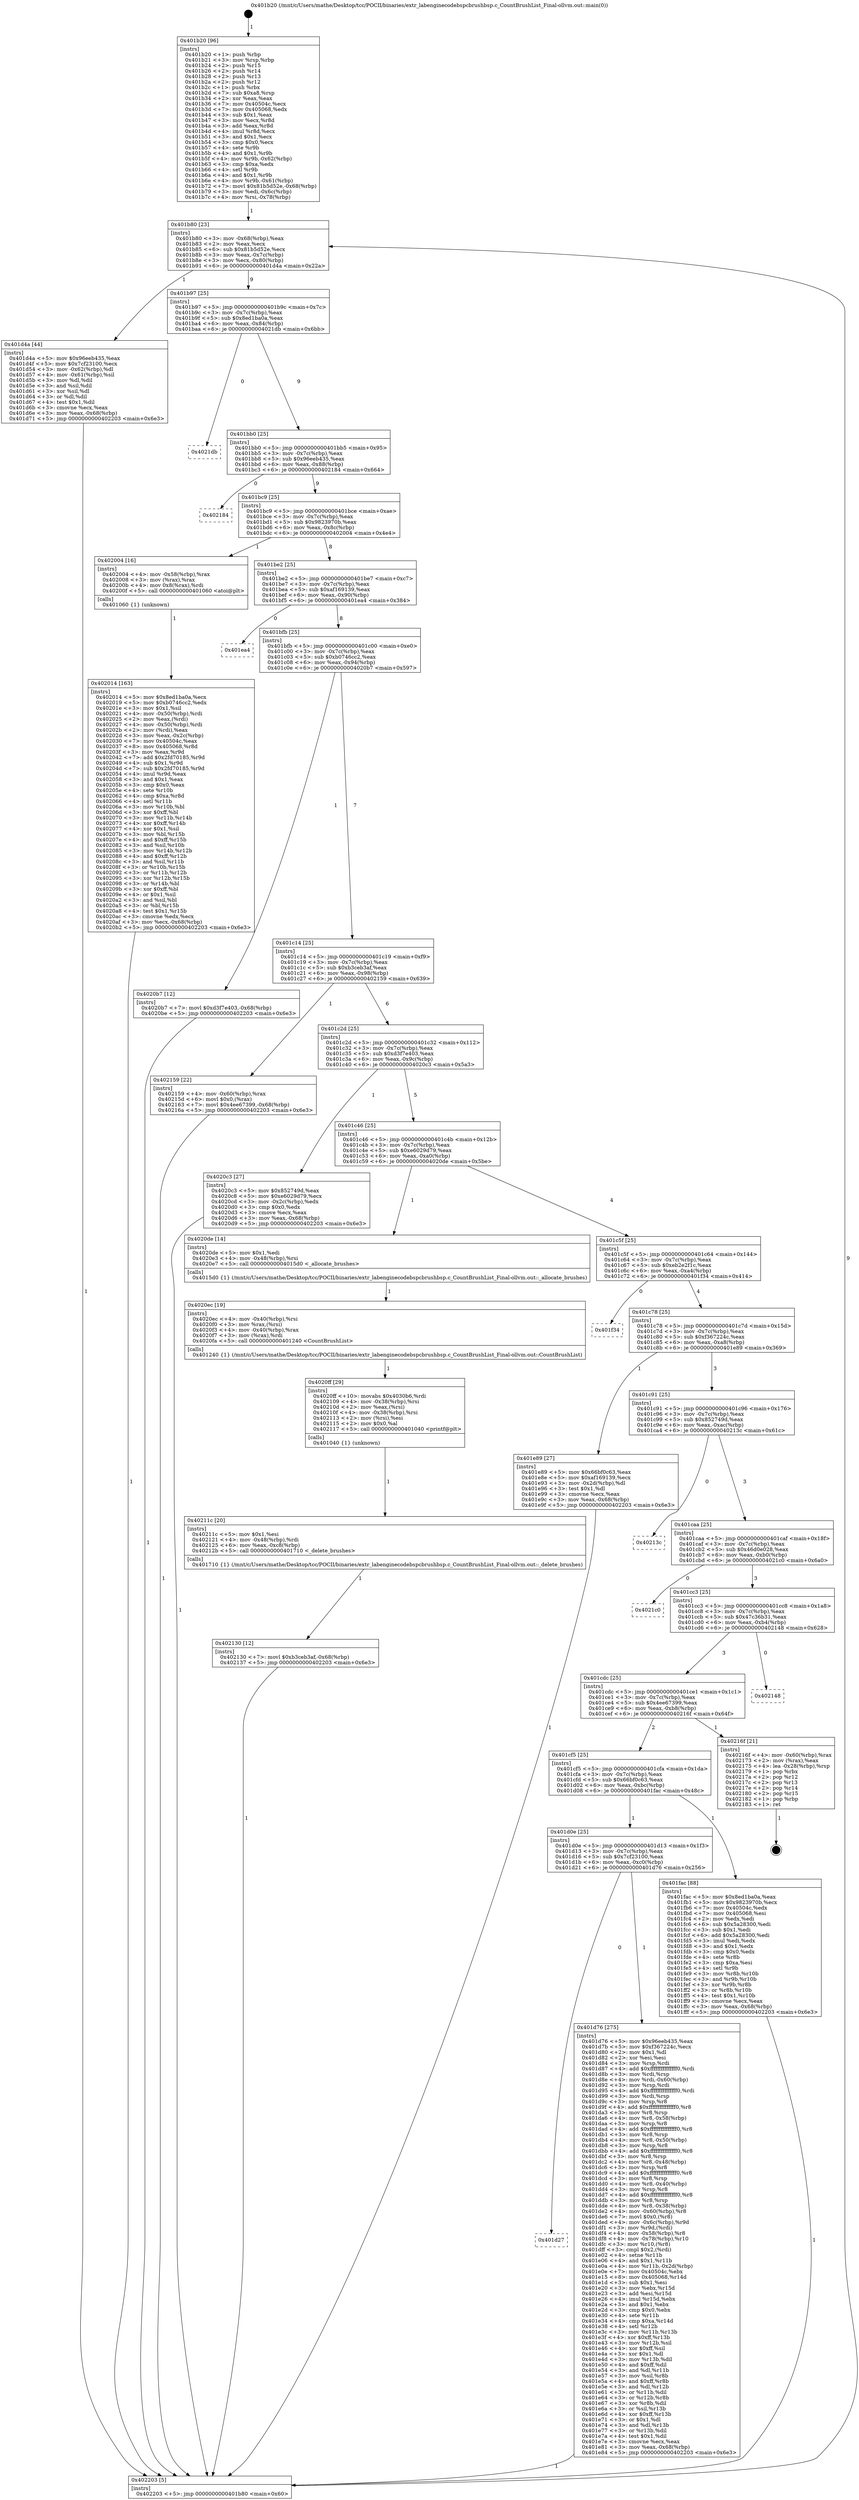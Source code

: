 digraph "0x401b20" {
  label = "0x401b20 (/mnt/c/Users/mathe/Desktop/tcc/POCII/binaries/extr_labenginecodebspcbrushbsp.c_CountBrushList_Final-ollvm.out::main(0))"
  labelloc = "t"
  node[shape=record]

  Entry [label="",width=0.3,height=0.3,shape=circle,fillcolor=black,style=filled]
  "0x401b80" [label="{
     0x401b80 [23]\l
     | [instrs]\l
     &nbsp;&nbsp;0x401b80 \<+3\>: mov -0x68(%rbp),%eax\l
     &nbsp;&nbsp;0x401b83 \<+2\>: mov %eax,%ecx\l
     &nbsp;&nbsp;0x401b85 \<+6\>: sub $0x81b5d52e,%ecx\l
     &nbsp;&nbsp;0x401b8b \<+3\>: mov %eax,-0x7c(%rbp)\l
     &nbsp;&nbsp;0x401b8e \<+3\>: mov %ecx,-0x80(%rbp)\l
     &nbsp;&nbsp;0x401b91 \<+6\>: je 0000000000401d4a \<main+0x22a\>\l
  }"]
  "0x401d4a" [label="{
     0x401d4a [44]\l
     | [instrs]\l
     &nbsp;&nbsp;0x401d4a \<+5\>: mov $0x96eeb435,%eax\l
     &nbsp;&nbsp;0x401d4f \<+5\>: mov $0x7cf23100,%ecx\l
     &nbsp;&nbsp;0x401d54 \<+3\>: mov -0x62(%rbp),%dl\l
     &nbsp;&nbsp;0x401d57 \<+4\>: mov -0x61(%rbp),%sil\l
     &nbsp;&nbsp;0x401d5b \<+3\>: mov %dl,%dil\l
     &nbsp;&nbsp;0x401d5e \<+3\>: and %sil,%dil\l
     &nbsp;&nbsp;0x401d61 \<+3\>: xor %sil,%dl\l
     &nbsp;&nbsp;0x401d64 \<+3\>: or %dl,%dil\l
     &nbsp;&nbsp;0x401d67 \<+4\>: test $0x1,%dil\l
     &nbsp;&nbsp;0x401d6b \<+3\>: cmovne %ecx,%eax\l
     &nbsp;&nbsp;0x401d6e \<+3\>: mov %eax,-0x68(%rbp)\l
     &nbsp;&nbsp;0x401d71 \<+5\>: jmp 0000000000402203 \<main+0x6e3\>\l
  }"]
  "0x401b97" [label="{
     0x401b97 [25]\l
     | [instrs]\l
     &nbsp;&nbsp;0x401b97 \<+5\>: jmp 0000000000401b9c \<main+0x7c\>\l
     &nbsp;&nbsp;0x401b9c \<+3\>: mov -0x7c(%rbp),%eax\l
     &nbsp;&nbsp;0x401b9f \<+5\>: sub $0x8ed1ba0a,%eax\l
     &nbsp;&nbsp;0x401ba4 \<+6\>: mov %eax,-0x84(%rbp)\l
     &nbsp;&nbsp;0x401baa \<+6\>: je 00000000004021db \<main+0x6bb\>\l
  }"]
  "0x402203" [label="{
     0x402203 [5]\l
     | [instrs]\l
     &nbsp;&nbsp;0x402203 \<+5\>: jmp 0000000000401b80 \<main+0x60\>\l
  }"]
  "0x401b20" [label="{
     0x401b20 [96]\l
     | [instrs]\l
     &nbsp;&nbsp;0x401b20 \<+1\>: push %rbp\l
     &nbsp;&nbsp;0x401b21 \<+3\>: mov %rsp,%rbp\l
     &nbsp;&nbsp;0x401b24 \<+2\>: push %r15\l
     &nbsp;&nbsp;0x401b26 \<+2\>: push %r14\l
     &nbsp;&nbsp;0x401b28 \<+2\>: push %r13\l
     &nbsp;&nbsp;0x401b2a \<+2\>: push %r12\l
     &nbsp;&nbsp;0x401b2c \<+1\>: push %rbx\l
     &nbsp;&nbsp;0x401b2d \<+7\>: sub $0xa8,%rsp\l
     &nbsp;&nbsp;0x401b34 \<+2\>: xor %eax,%eax\l
     &nbsp;&nbsp;0x401b36 \<+7\>: mov 0x40504c,%ecx\l
     &nbsp;&nbsp;0x401b3d \<+7\>: mov 0x405068,%edx\l
     &nbsp;&nbsp;0x401b44 \<+3\>: sub $0x1,%eax\l
     &nbsp;&nbsp;0x401b47 \<+3\>: mov %ecx,%r8d\l
     &nbsp;&nbsp;0x401b4a \<+3\>: add %eax,%r8d\l
     &nbsp;&nbsp;0x401b4d \<+4\>: imul %r8d,%ecx\l
     &nbsp;&nbsp;0x401b51 \<+3\>: and $0x1,%ecx\l
     &nbsp;&nbsp;0x401b54 \<+3\>: cmp $0x0,%ecx\l
     &nbsp;&nbsp;0x401b57 \<+4\>: sete %r9b\l
     &nbsp;&nbsp;0x401b5b \<+4\>: and $0x1,%r9b\l
     &nbsp;&nbsp;0x401b5f \<+4\>: mov %r9b,-0x62(%rbp)\l
     &nbsp;&nbsp;0x401b63 \<+3\>: cmp $0xa,%edx\l
     &nbsp;&nbsp;0x401b66 \<+4\>: setl %r9b\l
     &nbsp;&nbsp;0x401b6a \<+4\>: and $0x1,%r9b\l
     &nbsp;&nbsp;0x401b6e \<+4\>: mov %r9b,-0x61(%rbp)\l
     &nbsp;&nbsp;0x401b72 \<+7\>: movl $0x81b5d52e,-0x68(%rbp)\l
     &nbsp;&nbsp;0x401b79 \<+3\>: mov %edi,-0x6c(%rbp)\l
     &nbsp;&nbsp;0x401b7c \<+4\>: mov %rsi,-0x78(%rbp)\l
  }"]
  Exit [label="",width=0.3,height=0.3,shape=circle,fillcolor=black,style=filled,peripheries=2]
  "0x4021db" [label="{
     0x4021db\l
  }", style=dashed]
  "0x401bb0" [label="{
     0x401bb0 [25]\l
     | [instrs]\l
     &nbsp;&nbsp;0x401bb0 \<+5\>: jmp 0000000000401bb5 \<main+0x95\>\l
     &nbsp;&nbsp;0x401bb5 \<+3\>: mov -0x7c(%rbp),%eax\l
     &nbsp;&nbsp;0x401bb8 \<+5\>: sub $0x96eeb435,%eax\l
     &nbsp;&nbsp;0x401bbd \<+6\>: mov %eax,-0x88(%rbp)\l
     &nbsp;&nbsp;0x401bc3 \<+6\>: je 0000000000402184 \<main+0x664\>\l
  }"]
  "0x402130" [label="{
     0x402130 [12]\l
     | [instrs]\l
     &nbsp;&nbsp;0x402130 \<+7\>: movl $0xb3ceb3af,-0x68(%rbp)\l
     &nbsp;&nbsp;0x402137 \<+5\>: jmp 0000000000402203 \<main+0x6e3\>\l
  }"]
  "0x402184" [label="{
     0x402184\l
  }", style=dashed]
  "0x401bc9" [label="{
     0x401bc9 [25]\l
     | [instrs]\l
     &nbsp;&nbsp;0x401bc9 \<+5\>: jmp 0000000000401bce \<main+0xae\>\l
     &nbsp;&nbsp;0x401bce \<+3\>: mov -0x7c(%rbp),%eax\l
     &nbsp;&nbsp;0x401bd1 \<+5\>: sub $0x9823970b,%eax\l
     &nbsp;&nbsp;0x401bd6 \<+6\>: mov %eax,-0x8c(%rbp)\l
     &nbsp;&nbsp;0x401bdc \<+6\>: je 0000000000402004 \<main+0x4e4\>\l
  }"]
  "0x40211c" [label="{
     0x40211c [20]\l
     | [instrs]\l
     &nbsp;&nbsp;0x40211c \<+5\>: mov $0x1,%esi\l
     &nbsp;&nbsp;0x402121 \<+4\>: mov -0x48(%rbp),%rdi\l
     &nbsp;&nbsp;0x402125 \<+6\>: mov %eax,-0xc8(%rbp)\l
     &nbsp;&nbsp;0x40212b \<+5\>: call 0000000000401710 \<_delete_brushes\>\l
     | [calls]\l
     &nbsp;&nbsp;0x401710 \{1\} (/mnt/c/Users/mathe/Desktop/tcc/POCII/binaries/extr_labenginecodebspcbrushbsp.c_CountBrushList_Final-ollvm.out::_delete_brushes)\l
  }"]
  "0x402004" [label="{
     0x402004 [16]\l
     | [instrs]\l
     &nbsp;&nbsp;0x402004 \<+4\>: mov -0x58(%rbp),%rax\l
     &nbsp;&nbsp;0x402008 \<+3\>: mov (%rax),%rax\l
     &nbsp;&nbsp;0x40200b \<+4\>: mov 0x8(%rax),%rdi\l
     &nbsp;&nbsp;0x40200f \<+5\>: call 0000000000401060 \<atoi@plt\>\l
     | [calls]\l
     &nbsp;&nbsp;0x401060 \{1\} (unknown)\l
  }"]
  "0x401be2" [label="{
     0x401be2 [25]\l
     | [instrs]\l
     &nbsp;&nbsp;0x401be2 \<+5\>: jmp 0000000000401be7 \<main+0xc7\>\l
     &nbsp;&nbsp;0x401be7 \<+3\>: mov -0x7c(%rbp),%eax\l
     &nbsp;&nbsp;0x401bea \<+5\>: sub $0xaf169139,%eax\l
     &nbsp;&nbsp;0x401bef \<+6\>: mov %eax,-0x90(%rbp)\l
     &nbsp;&nbsp;0x401bf5 \<+6\>: je 0000000000401ea4 \<main+0x384\>\l
  }"]
  "0x4020ff" [label="{
     0x4020ff [29]\l
     | [instrs]\l
     &nbsp;&nbsp;0x4020ff \<+10\>: movabs $0x4030b6,%rdi\l
     &nbsp;&nbsp;0x402109 \<+4\>: mov -0x38(%rbp),%rsi\l
     &nbsp;&nbsp;0x40210d \<+2\>: mov %eax,(%rsi)\l
     &nbsp;&nbsp;0x40210f \<+4\>: mov -0x38(%rbp),%rsi\l
     &nbsp;&nbsp;0x402113 \<+2\>: mov (%rsi),%esi\l
     &nbsp;&nbsp;0x402115 \<+2\>: mov $0x0,%al\l
     &nbsp;&nbsp;0x402117 \<+5\>: call 0000000000401040 \<printf@plt\>\l
     | [calls]\l
     &nbsp;&nbsp;0x401040 \{1\} (unknown)\l
  }"]
  "0x401ea4" [label="{
     0x401ea4\l
  }", style=dashed]
  "0x401bfb" [label="{
     0x401bfb [25]\l
     | [instrs]\l
     &nbsp;&nbsp;0x401bfb \<+5\>: jmp 0000000000401c00 \<main+0xe0\>\l
     &nbsp;&nbsp;0x401c00 \<+3\>: mov -0x7c(%rbp),%eax\l
     &nbsp;&nbsp;0x401c03 \<+5\>: sub $0xb0746cc2,%eax\l
     &nbsp;&nbsp;0x401c08 \<+6\>: mov %eax,-0x94(%rbp)\l
     &nbsp;&nbsp;0x401c0e \<+6\>: je 00000000004020b7 \<main+0x597\>\l
  }"]
  "0x4020ec" [label="{
     0x4020ec [19]\l
     | [instrs]\l
     &nbsp;&nbsp;0x4020ec \<+4\>: mov -0x40(%rbp),%rsi\l
     &nbsp;&nbsp;0x4020f0 \<+3\>: mov %rax,(%rsi)\l
     &nbsp;&nbsp;0x4020f3 \<+4\>: mov -0x40(%rbp),%rax\l
     &nbsp;&nbsp;0x4020f7 \<+3\>: mov (%rax),%rdi\l
     &nbsp;&nbsp;0x4020fa \<+5\>: call 0000000000401240 \<CountBrushList\>\l
     | [calls]\l
     &nbsp;&nbsp;0x401240 \{1\} (/mnt/c/Users/mathe/Desktop/tcc/POCII/binaries/extr_labenginecodebspcbrushbsp.c_CountBrushList_Final-ollvm.out::CountBrushList)\l
  }"]
  "0x4020b7" [label="{
     0x4020b7 [12]\l
     | [instrs]\l
     &nbsp;&nbsp;0x4020b7 \<+7\>: movl $0xd3f7e403,-0x68(%rbp)\l
     &nbsp;&nbsp;0x4020be \<+5\>: jmp 0000000000402203 \<main+0x6e3\>\l
  }"]
  "0x401c14" [label="{
     0x401c14 [25]\l
     | [instrs]\l
     &nbsp;&nbsp;0x401c14 \<+5\>: jmp 0000000000401c19 \<main+0xf9\>\l
     &nbsp;&nbsp;0x401c19 \<+3\>: mov -0x7c(%rbp),%eax\l
     &nbsp;&nbsp;0x401c1c \<+5\>: sub $0xb3ceb3af,%eax\l
     &nbsp;&nbsp;0x401c21 \<+6\>: mov %eax,-0x98(%rbp)\l
     &nbsp;&nbsp;0x401c27 \<+6\>: je 0000000000402159 \<main+0x639\>\l
  }"]
  "0x402014" [label="{
     0x402014 [163]\l
     | [instrs]\l
     &nbsp;&nbsp;0x402014 \<+5\>: mov $0x8ed1ba0a,%ecx\l
     &nbsp;&nbsp;0x402019 \<+5\>: mov $0xb0746cc2,%edx\l
     &nbsp;&nbsp;0x40201e \<+3\>: mov $0x1,%sil\l
     &nbsp;&nbsp;0x402021 \<+4\>: mov -0x50(%rbp),%rdi\l
     &nbsp;&nbsp;0x402025 \<+2\>: mov %eax,(%rdi)\l
     &nbsp;&nbsp;0x402027 \<+4\>: mov -0x50(%rbp),%rdi\l
     &nbsp;&nbsp;0x40202b \<+2\>: mov (%rdi),%eax\l
     &nbsp;&nbsp;0x40202d \<+3\>: mov %eax,-0x2c(%rbp)\l
     &nbsp;&nbsp;0x402030 \<+7\>: mov 0x40504c,%eax\l
     &nbsp;&nbsp;0x402037 \<+8\>: mov 0x405068,%r8d\l
     &nbsp;&nbsp;0x40203f \<+3\>: mov %eax,%r9d\l
     &nbsp;&nbsp;0x402042 \<+7\>: add $0x2fd70185,%r9d\l
     &nbsp;&nbsp;0x402049 \<+4\>: sub $0x1,%r9d\l
     &nbsp;&nbsp;0x40204d \<+7\>: sub $0x2fd70185,%r9d\l
     &nbsp;&nbsp;0x402054 \<+4\>: imul %r9d,%eax\l
     &nbsp;&nbsp;0x402058 \<+3\>: and $0x1,%eax\l
     &nbsp;&nbsp;0x40205b \<+3\>: cmp $0x0,%eax\l
     &nbsp;&nbsp;0x40205e \<+4\>: sete %r10b\l
     &nbsp;&nbsp;0x402062 \<+4\>: cmp $0xa,%r8d\l
     &nbsp;&nbsp;0x402066 \<+4\>: setl %r11b\l
     &nbsp;&nbsp;0x40206a \<+3\>: mov %r10b,%bl\l
     &nbsp;&nbsp;0x40206d \<+3\>: xor $0xff,%bl\l
     &nbsp;&nbsp;0x402070 \<+3\>: mov %r11b,%r14b\l
     &nbsp;&nbsp;0x402073 \<+4\>: xor $0xff,%r14b\l
     &nbsp;&nbsp;0x402077 \<+4\>: xor $0x1,%sil\l
     &nbsp;&nbsp;0x40207b \<+3\>: mov %bl,%r15b\l
     &nbsp;&nbsp;0x40207e \<+4\>: and $0xff,%r15b\l
     &nbsp;&nbsp;0x402082 \<+3\>: and %sil,%r10b\l
     &nbsp;&nbsp;0x402085 \<+3\>: mov %r14b,%r12b\l
     &nbsp;&nbsp;0x402088 \<+4\>: and $0xff,%r12b\l
     &nbsp;&nbsp;0x40208c \<+3\>: and %sil,%r11b\l
     &nbsp;&nbsp;0x40208f \<+3\>: or %r10b,%r15b\l
     &nbsp;&nbsp;0x402092 \<+3\>: or %r11b,%r12b\l
     &nbsp;&nbsp;0x402095 \<+3\>: xor %r12b,%r15b\l
     &nbsp;&nbsp;0x402098 \<+3\>: or %r14b,%bl\l
     &nbsp;&nbsp;0x40209b \<+3\>: xor $0xff,%bl\l
     &nbsp;&nbsp;0x40209e \<+4\>: or $0x1,%sil\l
     &nbsp;&nbsp;0x4020a2 \<+3\>: and %sil,%bl\l
     &nbsp;&nbsp;0x4020a5 \<+3\>: or %bl,%r15b\l
     &nbsp;&nbsp;0x4020a8 \<+4\>: test $0x1,%r15b\l
     &nbsp;&nbsp;0x4020ac \<+3\>: cmovne %edx,%ecx\l
     &nbsp;&nbsp;0x4020af \<+3\>: mov %ecx,-0x68(%rbp)\l
     &nbsp;&nbsp;0x4020b2 \<+5\>: jmp 0000000000402203 \<main+0x6e3\>\l
  }"]
  "0x402159" [label="{
     0x402159 [22]\l
     | [instrs]\l
     &nbsp;&nbsp;0x402159 \<+4\>: mov -0x60(%rbp),%rax\l
     &nbsp;&nbsp;0x40215d \<+6\>: movl $0x0,(%rax)\l
     &nbsp;&nbsp;0x402163 \<+7\>: movl $0x4ee67399,-0x68(%rbp)\l
     &nbsp;&nbsp;0x40216a \<+5\>: jmp 0000000000402203 \<main+0x6e3\>\l
  }"]
  "0x401c2d" [label="{
     0x401c2d [25]\l
     | [instrs]\l
     &nbsp;&nbsp;0x401c2d \<+5\>: jmp 0000000000401c32 \<main+0x112\>\l
     &nbsp;&nbsp;0x401c32 \<+3\>: mov -0x7c(%rbp),%eax\l
     &nbsp;&nbsp;0x401c35 \<+5\>: sub $0xd3f7e403,%eax\l
     &nbsp;&nbsp;0x401c3a \<+6\>: mov %eax,-0x9c(%rbp)\l
     &nbsp;&nbsp;0x401c40 \<+6\>: je 00000000004020c3 \<main+0x5a3\>\l
  }"]
  "0x401d27" [label="{
     0x401d27\l
  }", style=dashed]
  "0x4020c3" [label="{
     0x4020c3 [27]\l
     | [instrs]\l
     &nbsp;&nbsp;0x4020c3 \<+5\>: mov $0x852749d,%eax\l
     &nbsp;&nbsp;0x4020c8 \<+5\>: mov $0xe6029d79,%ecx\l
     &nbsp;&nbsp;0x4020cd \<+3\>: mov -0x2c(%rbp),%edx\l
     &nbsp;&nbsp;0x4020d0 \<+3\>: cmp $0x0,%edx\l
     &nbsp;&nbsp;0x4020d3 \<+3\>: cmove %ecx,%eax\l
     &nbsp;&nbsp;0x4020d6 \<+3\>: mov %eax,-0x68(%rbp)\l
     &nbsp;&nbsp;0x4020d9 \<+5\>: jmp 0000000000402203 \<main+0x6e3\>\l
  }"]
  "0x401c46" [label="{
     0x401c46 [25]\l
     | [instrs]\l
     &nbsp;&nbsp;0x401c46 \<+5\>: jmp 0000000000401c4b \<main+0x12b\>\l
     &nbsp;&nbsp;0x401c4b \<+3\>: mov -0x7c(%rbp),%eax\l
     &nbsp;&nbsp;0x401c4e \<+5\>: sub $0xe6029d79,%eax\l
     &nbsp;&nbsp;0x401c53 \<+6\>: mov %eax,-0xa0(%rbp)\l
     &nbsp;&nbsp;0x401c59 \<+6\>: je 00000000004020de \<main+0x5be\>\l
  }"]
  "0x401d76" [label="{
     0x401d76 [275]\l
     | [instrs]\l
     &nbsp;&nbsp;0x401d76 \<+5\>: mov $0x96eeb435,%eax\l
     &nbsp;&nbsp;0x401d7b \<+5\>: mov $0xf367224c,%ecx\l
     &nbsp;&nbsp;0x401d80 \<+2\>: mov $0x1,%dl\l
     &nbsp;&nbsp;0x401d82 \<+2\>: xor %esi,%esi\l
     &nbsp;&nbsp;0x401d84 \<+3\>: mov %rsp,%rdi\l
     &nbsp;&nbsp;0x401d87 \<+4\>: add $0xfffffffffffffff0,%rdi\l
     &nbsp;&nbsp;0x401d8b \<+3\>: mov %rdi,%rsp\l
     &nbsp;&nbsp;0x401d8e \<+4\>: mov %rdi,-0x60(%rbp)\l
     &nbsp;&nbsp;0x401d92 \<+3\>: mov %rsp,%rdi\l
     &nbsp;&nbsp;0x401d95 \<+4\>: add $0xfffffffffffffff0,%rdi\l
     &nbsp;&nbsp;0x401d99 \<+3\>: mov %rdi,%rsp\l
     &nbsp;&nbsp;0x401d9c \<+3\>: mov %rsp,%r8\l
     &nbsp;&nbsp;0x401d9f \<+4\>: add $0xfffffffffffffff0,%r8\l
     &nbsp;&nbsp;0x401da3 \<+3\>: mov %r8,%rsp\l
     &nbsp;&nbsp;0x401da6 \<+4\>: mov %r8,-0x58(%rbp)\l
     &nbsp;&nbsp;0x401daa \<+3\>: mov %rsp,%r8\l
     &nbsp;&nbsp;0x401dad \<+4\>: add $0xfffffffffffffff0,%r8\l
     &nbsp;&nbsp;0x401db1 \<+3\>: mov %r8,%rsp\l
     &nbsp;&nbsp;0x401db4 \<+4\>: mov %r8,-0x50(%rbp)\l
     &nbsp;&nbsp;0x401db8 \<+3\>: mov %rsp,%r8\l
     &nbsp;&nbsp;0x401dbb \<+4\>: add $0xfffffffffffffff0,%r8\l
     &nbsp;&nbsp;0x401dbf \<+3\>: mov %r8,%rsp\l
     &nbsp;&nbsp;0x401dc2 \<+4\>: mov %r8,-0x48(%rbp)\l
     &nbsp;&nbsp;0x401dc6 \<+3\>: mov %rsp,%r8\l
     &nbsp;&nbsp;0x401dc9 \<+4\>: add $0xfffffffffffffff0,%r8\l
     &nbsp;&nbsp;0x401dcd \<+3\>: mov %r8,%rsp\l
     &nbsp;&nbsp;0x401dd0 \<+4\>: mov %r8,-0x40(%rbp)\l
     &nbsp;&nbsp;0x401dd4 \<+3\>: mov %rsp,%r8\l
     &nbsp;&nbsp;0x401dd7 \<+4\>: add $0xfffffffffffffff0,%r8\l
     &nbsp;&nbsp;0x401ddb \<+3\>: mov %r8,%rsp\l
     &nbsp;&nbsp;0x401dde \<+4\>: mov %r8,-0x38(%rbp)\l
     &nbsp;&nbsp;0x401de2 \<+4\>: mov -0x60(%rbp),%r8\l
     &nbsp;&nbsp;0x401de6 \<+7\>: movl $0x0,(%r8)\l
     &nbsp;&nbsp;0x401ded \<+4\>: mov -0x6c(%rbp),%r9d\l
     &nbsp;&nbsp;0x401df1 \<+3\>: mov %r9d,(%rdi)\l
     &nbsp;&nbsp;0x401df4 \<+4\>: mov -0x58(%rbp),%r8\l
     &nbsp;&nbsp;0x401df8 \<+4\>: mov -0x78(%rbp),%r10\l
     &nbsp;&nbsp;0x401dfc \<+3\>: mov %r10,(%r8)\l
     &nbsp;&nbsp;0x401dff \<+3\>: cmpl $0x2,(%rdi)\l
     &nbsp;&nbsp;0x401e02 \<+4\>: setne %r11b\l
     &nbsp;&nbsp;0x401e06 \<+4\>: and $0x1,%r11b\l
     &nbsp;&nbsp;0x401e0a \<+4\>: mov %r11b,-0x2d(%rbp)\l
     &nbsp;&nbsp;0x401e0e \<+7\>: mov 0x40504c,%ebx\l
     &nbsp;&nbsp;0x401e15 \<+8\>: mov 0x405068,%r14d\l
     &nbsp;&nbsp;0x401e1d \<+3\>: sub $0x1,%esi\l
     &nbsp;&nbsp;0x401e20 \<+3\>: mov %ebx,%r15d\l
     &nbsp;&nbsp;0x401e23 \<+3\>: add %esi,%r15d\l
     &nbsp;&nbsp;0x401e26 \<+4\>: imul %r15d,%ebx\l
     &nbsp;&nbsp;0x401e2a \<+3\>: and $0x1,%ebx\l
     &nbsp;&nbsp;0x401e2d \<+3\>: cmp $0x0,%ebx\l
     &nbsp;&nbsp;0x401e30 \<+4\>: sete %r11b\l
     &nbsp;&nbsp;0x401e34 \<+4\>: cmp $0xa,%r14d\l
     &nbsp;&nbsp;0x401e38 \<+4\>: setl %r12b\l
     &nbsp;&nbsp;0x401e3c \<+3\>: mov %r11b,%r13b\l
     &nbsp;&nbsp;0x401e3f \<+4\>: xor $0xff,%r13b\l
     &nbsp;&nbsp;0x401e43 \<+3\>: mov %r12b,%sil\l
     &nbsp;&nbsp;0x401e46 \<+4\>: xor $0xff,%sil\l
     &nbsp;&nbsp;0x401e4a \<+3\>: xor $0x1,%dl\l
     &nbsp;&nbsp;0x401e4d \<+3\>: mov %r13b,%dil\l
     &nbsp;&nbsp;0x401e50 \<+4\>: and $0xff,%dil\l
     &nbsp;&nbsp;0x401e54 \<+3\>: and %dl,%r11b\l
     &nbsp;&nbsp;0x401e57 \<+3\>: mov %sil,%r8b\l
     &nbsp;&nbsp;0x401e5a \<+4\>: and $0xff,%r8b\l
     &nbsp;&nbsp;0x401e5e \<+3\>: and %dl,%r12b\l
     &nbsp;&nbsp;0x401e61 \<+3\>: or %r11b,%dil\l
     &nbsp;&nbsp;0x401e64 \<+3\>: or %r12b,%r8b\l
     &nbsp;&nbsp;0x401e67 \<+3\>: xor %r8b,%dil\l
     &nbsp;&nbsp;0x401e6a \<+3\>: or %sil,%r13b\l
     &nbsp;&nbsp;0x401e6d \<+4\>: xor $0xff,%r13b\l
     &nbsp;&nbsp;0x401e71 \<+3\>: or $0x1,%dl\l
     &nbsp;&nbsp;0x401e74 \<+3\>: and %dl,%r13b\l
     &nbsp;&nbsp;0x401e77 \<+3\>: or %r13b,%dil\l
     &nbsp;&nbsp;0x401e7a \<+4\>: test $0x1,%dil\l
     &nbsp;&nbsp;0x401e7e \<+3\>: cmovne %ecx,%eax\l
     &nbsp;&nbsp;0x401e81 \<+3\>: mov %eax,-0x68(%rbp)\l
     &nbsp;&nbsp;0x401e84 \<+5\>: jmp 0000000000402203 \<main+0x6e3\>\l
  }"]
  "0x4020de" [label="{
     0x4020de [14]\l
     | [instrs]\l
     &nbsp;&nbsp;0x4020de \<+5\>: mov $0x1,%edi\l
     &nbsp;&nbsp;0x4020e3 \<+4\>: mov -0x48(%rbp),%rsi\l
     &nbsp;&nbsp;0x4020e7 \<+5\>: call 00000000004015d0 \<_allocate_brushes\>\l
     | [calls]\l
     &nbsp;&nbsp;0x4015d0 \{1\} (/mnt/c/Users/mathe/Desktop/tcc/POCII/binaries/extr_labenginecodebspcbrushbsp.c_CountBrushList_Final-ollvm.out::_allocate_brushes)\l
  }"]
  "0x401c5f" [label="{
     0x401c5f [25]\l
     | [instrs]\l
     &nbsp;&nbsp;0x401c5f \<+5\>: jmp 0000000000401c64 \<main+0x144\>\l
     &nbsp;&nbsp;0x401c64 \<+3\>: mov -0x7c(%rbp),%eax\l
     &nbsp;&nbsp;0x401c67 \<+5\>: sub $0xeb2e2f1c,%eax\l
     &nbsp;&nbsp;0x401c6c \<+6\>: mov %eax,-0xa4(%rbp)\l
     &nbsp;&nbsp;0x401c72 \<+6\>: je 0000000000401f34 \<main+0x414\>\l
  }"]
  "0x401d0e" [label="{
     0x401d0e [25]\l
     | [instrs]\l
     &nbsp;&nbsp;0x401d0e \<+5\>: jmp 0000000000401d13 \<main+0x1f3\>\l
     &nbsp;&nbsp;0x401d13 \<+3\>: mov -0x7c(%rbp),%eax\l
     &nbsp;&nbsp;0x401d16 \<+5\>: sub $0x7cf23100,%eax\l
     &nbsp;&nbsp;0x401d1b \<+6\>: mov %eax,-0xc0(%rbp)\l
     &nbsp;&nbsp;0x401d21 \<+6\>: je 0000000000401d76 \<main+0x256\>\l
  }"]
  "0x401f34" [label="{
     0x401f34\l
  }", style=dashed]
  "0x401c78" [label="{
     0x401c78 [25]\l
     | [instrs]\l
     &nbsp;&nbsp;0x401c78 \<+5\>: jmp 0000000000401c7d \<main+0x15d\>\l
     &nbsp;&nbsp;0x401c7d \<+3\>: mov -0x7c(%rbp),%eax\l
     &nbsp;&nbsp;0x401c80 \<+5\>: sub $0xf367224c,%eax\l
     &nbsp;&nbsp;0x401c85 \<+6\>: mov %eax,-0xa8(%rbp)\l
     &nbsp;&nbsp;0x401c8b \<+6\>: je 0000000000401e89 \<main+0x369\>\l
  }"]
  "0x401fac" [label="{
     0x401fac [88]\l
     | [instrs]\l
     &nbsp;&nbsp;0x401fac \<+5\>: mov $0x8ed1ba0a,%eax\l
     &nbsp;&nbsp;0x401fb1 \<+5\>: mov $0x9823970b,%ecx\l
     &nbsp;&nbsp;0x401fb6 \<+7\>: mov 0x40504c,%edx\l
     &nbsp;&nbsp;0x401fbd \<+7\>: mov 0x405068,%esi\l
     &nbsp;&nbsp;0x401fc4 \<+2\>: mov %edx,%edi\l
     &nbsp;&nbsp;0x401fc6 \<+6\>: sub $0x5a28300,%edi\l
     &nbsp;&nbsp;0x401fcc \<+3\>: sub $0x1,%edi\l
     &nbsp;&nbsp;0x401fcf \<+6\>: add $0x5a28300,%edi\l
     &nbsp;&nbsp;0x401fd5 \<+3\>: imul %edi,%edx\l
     &nbsp;&nbsp;0x401fd8 \<+3\>: and $0x1,%edx\l
     &nbsp;&nbsp;0x401fdb \<+3\>: cmp $0x0,%edx\l
     &nbsp;&nbsp;0x401fde \<+4\>: sete %r8b\l
     &nbsp;&nbsp;0x401fe2 \<+3\>: cmp $0xa,%esi\l
     &nbsp;&nbsp;0x401fe5 \<+4\>: setl %r9b\l
     &nbsp;&nbsp;0x401fe9 \<+3\>: mov %r8b,%r10b\l
     &nbsp;&nbsp;0x401fec \<+3\>: and %r9b,%r10b\l
     &nbsp;&nbsp;0x401fef \<+3\>: xor %r9b,%r8b\l
     &nbsp;&nbsp;0x401ff2 \<+3\>: or %r8b,%r10b\l
     &nbsp;&nbsp;0x401ff5 \<+4\>: test $0x1,%r10b\l
     &nbsp;&nbsp;0x401ff9 \<+3\>: cmovne %ecx,%eax\l
     &nbsp;&nbsp;0x401ffc \<+3\>: mov %eax,-0x68(%rbp)\l
     &nbsp;&nbsp;0x401fff \<+5\>: jmp 0000000000402203 \<main+0x6e3\>\l
  }"]
  "0x401e89" [label="{
     0x401e89 [27]\l
     | [instrs]\l
     &nbsp;&nbsp;0x401e89 \<+5\>: mov $0x66bf0c63,%eax\l
     &nbsp;&nbsp;0x401e8e \<+5\>: mov $0xaf169139,%ecx\l
     &nbsp;&nbsp;0x401e93 \<+3\>: mov -0x2d(%rbp),%dl\l
     &nbsp;&nbsp;0x401e96 \<+3\>: test $0x1,%dl\l
     &nbsp;&nbsp;0x401e99 \<+3\>: cmovne %ecx,%eax\l
     &nbsp;&nbsp;0x401e9c \<+3\>: mov %eax,-0x68(%rbp)\l
     &nbsp;&nbsp;0x401e9f \<+5\>: jmp 0000000000402203 \<main+0x6e3\>\l
  }"]
  "0x401c91" [label="{
     0x401c91 [25]\l
     | [instrs]\l
     &nbsp;&nbsp;0x401c91 \<+5\>: jmp 0000000000401c96 \<main+0x176\>\l
     &nbsp;&nbsp;0x401c96 \<+3\>: mov -0x7c(%rbp),%eax\l
     &nbsp;&nbsp;0x401c99 \<+5\>: sub $0x852749d,%eax\l
     &nbsp;&nbsp;0x401c9e \<+6\>: mov %eax,-0xac(%rbp)\l
     &nbsp;&nbsp;0x401ca4 \<+6\>: je 000000000040213c \<main+0x61c\>\l
  }"]
  "0x401cf5" [label="{
     0x401cf5 [25]\l
     | [instrs]\l
     &nbsp;&nbsp;0x401cf5 \<+5\>: jmp 0000000000401cfa \<main+0x1da\>\l
     &nbsp;&nbsp;0x401cfa \<+3\>: mov -0x7c(%rbp),%eax\l
     &nbsp;&nbsp;0x401cfd \<+5\>: sub $0x66bf0c63,%eax\l
     &nbsp;&nbsp;0x401d02 \<+6\>: mov %eax,-0xbc(%rbp)\l
     &nbsp;&nbsp;0x401d08 \<+6\>: je 0000000000401fac \<main+0x48c\>\l
  }"]
  "0x40213c" [label="{
     0x40213c\l
  }", style=dashed]
  "0x401caa" [label="{
     0x401caa [25]\l
     | [instrs]\l
     &nbsp;&nbsp;0x401caa \<+5\>: jmp 0000000000401caf \<main+0x18f\>\l
     &nbsp;&nbsp;0x401caf \<+3\>: mov -0x7c(%rbp),%eax\l
     &nbsp;&nbsp;0x401cb2 \<+5\>: sub $0x46d0e028,%eax\l
     &nbsp;&nbsp;0x401cb7 \<+6\>: mov %eax,-0xb0(%rbp)\l
     &nbsp;&nbsp;0x401cbd \<+6\>: je 00000000004021c0 \<main+0x6a0\>\l
  }"]
  "0x40216f" [label="{
     0x40216f [21]\l
     | [instrs]\l
     &nbsp;&nbsp;0x40216f \<+4\>: mov -0x60(%rbp),%rax\l
     &nbsp;&nbsp;0x402173 \<+2\>: mov (%rax),%eax\l
     &nbsp;&nbsp;0x402175 \<+4\>: lea -0x28(%rbp),%rsp\l
     &nbsp;&nbsp;0x402179 \<+1\>: pop %rbx\l
     &nbsp;&nbsp;0x40217a \<+2\>: pop %r12\l
     &nbsp;&nbsp;0x40217c \<+2\>: pop %r13\l
     &nbsp;&nbsp;0x40217e \<+2\>: pop %r14\l
     &nbsp;&nbsp;0x402180 \<+2\>: pop %r15\l
     &nbsp;&nbsp;0x402182 \<+1\>: pop %rbp\l
     &nbsp;&nbsp;0x402183 \<+1\>: ret\l
  }"]
  "0x4021c0" [label="{
     0x4021c0\l
  }", style=dashed]
  "0x401cc3" [label="{
     0x401cc3 [25]\l
     | [instrs]\l
     &nbsp;&nbsp;0x401cc3 \<+5\>: jmp 0000000000401cc8 \<main+0x1a8\>\l
     &nbsp;&nbsp;0x401cc8 \<+3\>: mov -0x7c(%rbp),%eax\l
     &nbsp;&nbsp;0x401ccb \<+5\>: sub $0x47c36b31,%eax\l
     &nbsp;&nbsp;0x401cd0 \<+6\>: mov %eax,-0xb4(%rbp)\l
     &nbsp;&nbsp;0x401cd6 \<+6\>: je 0000000000402148 \<main+0x628\>\l
  }"]
  "0x401cdc" [label="{
     0x401cdc [25]\l
     | [instrs]\l
     &nbsp;&nbsp;0x401cdc \<+5\>: jmp 0000000000401ce1 \<main+0x1c1\>\l
     &nbsp;&nbsp;0x401ce1 \<+3\>: mov -0x7c(%rbp),%eax\l
     &nbsp;&nbsp;0x401ce4 \<+5\>: sub $0x4ee67399,%eax\l
     &nbsp;&nbsp;0x401ce9 \<+6\>: mov %eax,-0xb8(%rbp)\l
     &nbsp;&nbsp;0x401cef \<+6\>: je 000000000040216f \<main+0x64f\>\l
  }"]
  "0x402148" [label="{
     0x402148\l
  }", style=dashed]
  Entry -> "0x401b20" [label=" 1"]
  "0x401b80" -> "0x401d4a" [label=" 1"]
  "0x401b80" -> "0x401b97" [label=" 9"]
  "0x401d4a" -> "0x402203" [label=" 1"]
  "0x401b20" -> "0x401b80" [label=" 1"]
  "0x402203" -> "0x401b80" [label=" 9"]
  "0x40216f" -> Exit [label=" 1"]
  "0x401b97" -> "0x4021db" [label=" 0"]
  "0x401b97" -> "0x401bb0" [label=" 9"]
  "0x402159" -> "0x402203" [label=" 1"]
  "0x401bb0" -> "0x402184" [label=" 0"]
  "0x401bb0" -> "0x401bc9" [label=" 9"]
  "0x402130" -> "0x402203" [label=" 1"]
  "0x401bc9" -> "0x402004" [label=" 1"]
  "0x401bc9" -> "0x401be2" [label=" 8"]
  "0x40211c" -> "0x402130" [label=" 1"]
  "0x401be2" -> "0x401ea4" [label=" 0"]
  "0x401be2" -> "0x401bfb" [label=" 8"]
  "0x4020ff" -> "0x40211c" [label=" 1"]
  "0x401bfb" -> "0x4020b7" [label=" 1"]
  "0x401bfb" -> "0x401c14" [label=" 7"]
  "0x4020ec" -> "0x4020ff" [label=" 1"]
  "0x401c14" -> "0x402159" [label=" 1"]
  "0x401c14" -> "0x401c2d" [label=" 6"]
  "0x4020de" -> "0x4020ec" [label=" 1"]
  "0x401c2d" -> "0x4020c3" [label=" 1"]
  "0x401c2d" -> "0x401c46" [label=" 5"]
  "0x4020b7" -> "0x402203" [label=" 1"]
  "0x401c46" -> "0x4020de" [label=" 1"]
  "0x401c46" -> "0x401c5f" [label=" 4"]
  "0x402014" -> "0x402203" [label=" 1"]
  "0x401c5f" -> "0x401f34" [label=" 0"]
  "0x401c5f" -> "0x401c78" [label=" 4"]
  "0x401fac" -> "0x402203" [label=" 1"]
  "0x401c78" -> "0x401e89" [label=" 1"]
  "0x401c78" -> "0x401c91" [label=" 3"]
  "0x401e89" -> "0x402203" [label=" 1"]
  "0x401c91" -> "0x40213c" [label=" 0"]
  "0x401c91" -> "0x401caa" [label=" 3"]
  "0x4020c3" -> "0x402203" [label=" 1"]
  "0x401caa" -> "0x4021c0" [label=" 0"]
  "0x401caa" -> "0x401cc3" [label=" 3"]
  "0x401d0e" -> "0x401d27" [label=" 0"]
  "0x401cc3" -> "0x402148" [label=" 0"]
  "0x401cc3" -> "0x401cdc" [label=" 3"]
  "0x401d0e" -> "0x401d76" [label=" 1"]
  "0x401cdc" -> "0x40216f" [label=" 1"]
  "0x401cdc" -> "0x401cf5" [label=" 2"]
  "0x401d76" -> "0x402203" [label=" 1"]
  "0x401cf5" -> "0x401fac" [label=" 1"]
  "0x401cf5" -> "0x401d0e" [label=" 1"]
  "0x402004" -> "0x402014" [label=" 1"]
}
